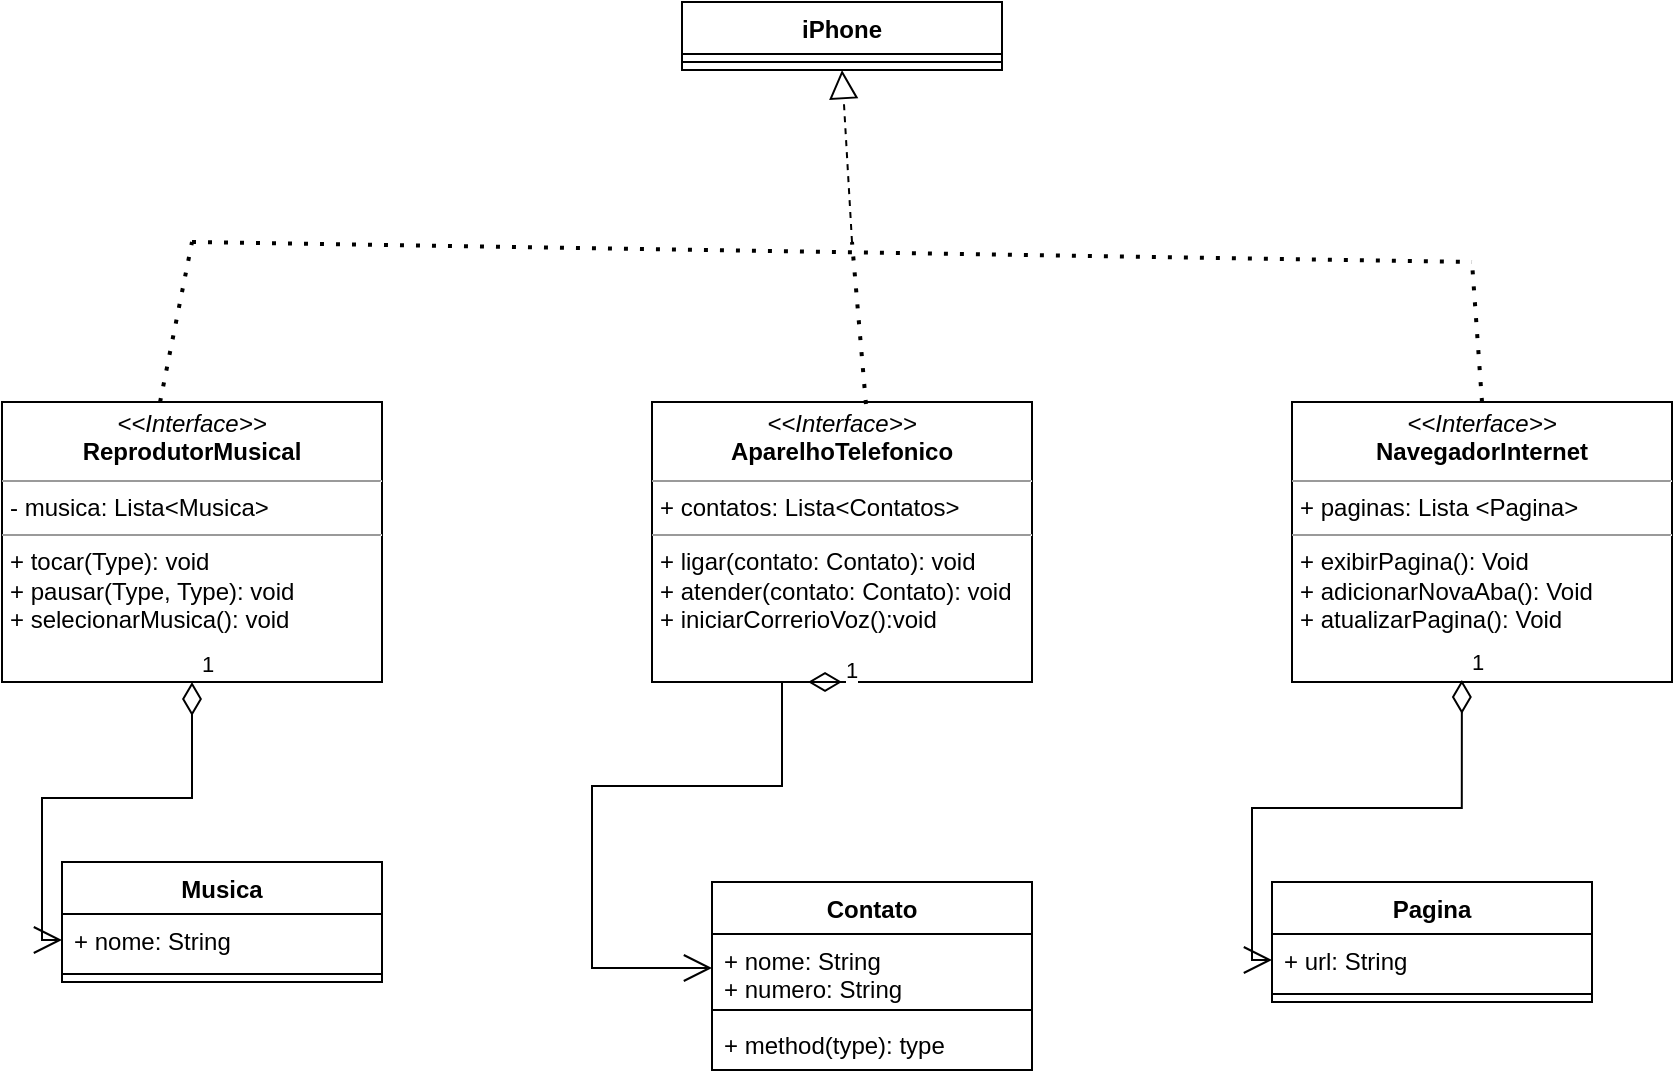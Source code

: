 <mxfile version="21.7.4" type="github">
  <diagram id="C5RBs43oDa-KdzZeNtuy" name="Page-1">
    <mxGraphModel dx="1222" dy="1903" grid="1" gridSize="10" guides="1" tooltips="1" connect="1" arrows="1" fold="1" page="1" pageScale="1" pageWidth="827" pageHeight="1169" math="0" shadow="0">
      <root>
        <mxCell id="WIyWlLk6GJQsqaUBKTNV-0" />
        <mxCell id="WIyWlLk6GJQsqaUBKTNV-1" parent="WIyWlLk6GJQsqaUBKTNV-0" />
        <mxCell id="_orh15pKSghRNKaacK83-1" value="&lt;p style=&quot;margin:0px;margin-top:4px;text-align:center;&quot;&gt;&lt;i&gt;&amp;lt;&amp;lt;Interface&amp;gt;&amp;gt;&lt;/i&gt;&lt;br&gt;&lt;b&gt;ReprodutorMusical&lt;/b&gt;&lt;/p&gt;&lt;hr size=&quot;1&quot;&gt;&lt;p style=&quot;margin:0px;margin-left:4px;&quot;&gt;- musica: Lista&amp;lt;Musica&amp;gt;&lt;br&gt;&lt;/p&gt;&lt;hr size=&quot;1&quot;&gt;&lt;p style=&quot;margin:0px;margin-left:4px;&quot;&gt;+ tocar(Type): void&lt;br&gt;+ pausar(Type, Type): void&lt;/p&gt;&lt;p style=&quot;margin:0px;margin-left:4px;&quot;&gt;+ selecionarMusica(): void&lt;br&gt;&lt;/p&gt;" style="verticalAlign=top;align=left;overflow=fill;fontSize=12;fontFamily=Helvetica;html=1;whiteSpace=wrap;" vertex="1" parent="WIyWlLk6GJQsqaUBKTNV-1">
          <mxGeometry x="205" y="120" width="190" height="140" as="geometry" />
        </mxCell>
        <mxCell id="_orh15pKSghRNKaacK83-2" value="Musica" style="swimlane;fontStyle=1;align=center;verticalAlign=top;childLayout=stackLayout;horizontal=1;startSize=26;horizontalStack=0;resizeParent=1;resizeParentMax=0;resizeLast=0;collapsible=1;marginBottom=0;whiteSpace=wrap;html=1;" vertex="1" parent="WIyWlLk6GJQsqaUBKTNV-1">
          <mxGeometry x="235" y="350" width="160" height="60" as="geometry" />
        </mxCell>
        <mxCell id="_orh15pKSghRNKaacK83-3" value="+ nome: String" style="text;strokeColor=none;fillColor=none;align=left;verticalAlign=top;spacingLeft=4;spacingRight=4;overflow=hidden;rotatable=0;points=[[0,0.5],[1,0.5]];portConstraint=eastwest;whiteSpace=wrap;html=1;" vertex="1" parent="_orh15pKSghRNKaacK83-2">
          <mxGeometry y="26" width="160" height="26" as="geometry" />
        </mxCell>
        <mxCell id="_orh15pKSghRNKaacK83-4" value="" style="line;strokeWidth=1;fillColor=none;align=left;verticalAlign=middle;spacingTop=-1;spacingLeft=3;spacingRight=3;rotatable=0;labelPosition=right;points=[];portConstraint=eastwest;strokeColor=inherit;" vertex="1" parent="_orh15pKSghRNKaacK83-2">
          <mxGeometry y="52" width="160" height="8" as="geometry" />
        </mxCell>
        <mxCell id="_orh15pKSghRNKaacK83-6" value="1" style="endArrow=open;html=1;endSize=12;startArrow=diamondThin;startSize=14;startFill=0;edgeStyle=orthogonalEdgeStyle;align=left;verticalAlign=bottom;rounded=0;entryX=0;entryY=0.5;entryDx=0;entryDy=0;" edge="1" parent="WIyWlLk6GJQsqaUBKTNV-1" source="_orh15pKSghRNKaacK83-1" target="_orh15pKSghRNKaacK83-3">
          <mxGeometry x="-1" y="3" relative="1" as="geometry">
            <mxPoint x="130.95" y="60.04" as="sourcePoint" />
            <mxPoint x="173.04" y="211.998" as="targetPoint" />
          </mxGeometry>
        </mxCell>
        <mxCell id="_orh15pKSghRNKaacK83-8" value="&lt;p style=&quot;margin:0px;margin-top:4px;text-align:center;&quot;&gt;&lt;i&gt;&amp;lt;&amp;lt;Interface&amp;gt;&amp;gt;&lt;/i&gt;&lt;br&gt;&lt;b&gt;AparelhoTelefonico&lt;/b&gt;&lt;br&gt;&lt;/p&gt;&lt;hr size=&quot;1&quot;&gt;&lt;p style=&quot;margin:0px;margin-left:4px;&quot;&gt;+ contatos: Lista&amp;lt;Contatos&amp;gt;&lt;br&gt;&lt;/p&gt;&lt;hr size=&quot;1&quot;&gt;&lt;p style=&quot;margin:0px;margin-left:4px;&quot;&gt;+ ligar(contato: Contato): void&lt;br&gt;+ atender(contato: Contato): void&lt;/p&gt;&lt;p style=&quot;margin:0px;margin-left:4px;&quot;&gt;+ iniciarCorrerioVoz():void&lt;br&gt;&lt;/p&gt;" style="verticalAlign=top;align=left;overflow=fill;fontSize=12;fontFamily=Helvetica;html=1;whiteSpace=wrap;" vertex="1" parent="WIyWlLk6GJQsqaUBKTNV-1">
          <mxGeometry x="530" y="120" width="190" height="140" as="geometry" />
        </mxCell>
        <mxCell id="_orh15pKSghRNKaacK83-9" value="Contato" style="swimlane;fontStyle=1;align=center;verticalAlign=top;childLayout=stackLayout;horizontal=1;startSize=26;horizontalStack=0;resizeParent=1;resizeParentMax=0;resizeLast=0;collapsible=1;marginBottom=0;whiteSpace=wrap;html=1;" vertex="1" parent="WIyWlLk6GJQsqaUBKTNV-1">
          <mxGeometry x="560" y="360" width="160" height="94" as="geometry" />
        </mxCell>
        <mxCell id="_orh15pKSghRNKaacK83-10" value="+ nome: String&lt;br&gt;+ numero: String" style="text;strokeColor=none;fillColor=none;align=left;verticalAlign=top;spacingLeft=4;spacingRight=4;overflow=hidden;rotatable=0;points=[[0,0.5],[1,0.5]];portConstraint=eastwest;whiteSpace=wrap;html=1;" vertex="1" parent="_orh15pKSghRNKaacK83-9">
          <mxGeometry y="26" width="160" height="34" as="geometry" />
        </mxCell>
        <mxCell id="_orh15pKSghRNKaacK83-11" value="" style="line;strokeWidth=1;fillColor=none;align=left;verticalAlign=middle;spacingTop=-1;spacingLeft=3;spacingRight=3;rotatable=0;labelPosition=right;points=[];portConstraint=eastwest;strokeColor=inherit;" vertex="1" parent="_orh15pKSghRNKaacK83-9">
          <mxGeometry y="60" width="160" height="8" as="geometry" />
        </mxCell>
        <mxCell id="_orh15pKSghRNKaacK83-12" value="+ method(type): type" style="text;strokeColor=none;fillColor=none;align=left;verticalAlign=top;spacingLeft=4;spacingRight=4;overflow=hidden;rotatable=0;points=[[0,0.5],[1,0.5]];portConstraint=eastwest;whiteSpace=wrap;html=1;" vertex="1" parent="_orh15pKSghRNKaacK83-9">
          <mxGeometry y="68" width="160" height="26" as="geometry" />
        </mxCell>
        <mxCell id="_orh15pKSghRNKaacK83-13" value="1" style="endArrow=open;html=1;endSize=12;startArrow=diamondThin;startSize=14;startFill=0;edgeStyle=orthogonalEdgeStyle;align=left;verticalAlign=bottom;rounded=0;exitX=0.5;exitY=1;exitDx=0;exitDy=0;entryX=0;entryY=0.5;entryDx=0;entryDy=0;" edge="1" parent="WIyWlLk6GJQsqaUBKTNV-1" source="_orh15pKSghRNKaacK83-8" target="_orh15pKSghRNKaacK83-10">
          <mxGeometry x="-1" y="3" relative="1" as="geometry">
            <mxPoint x="430" y="240" as="sourcePoint" />
            <mxPoint x="380" y="500" as="targetPoint" />
            <Array as="points">
              <mxPoint x="595" y="312" />
              <mxPoint x="500" y="312" />
              <mxPoint x="500" y="403" />
            </Array>
          </mxGeometry>
        </mxCell>
        <mxCell id="_orh15pKSghRNKaacK83-14" value="&lt;p style=&quot;margin:0px;margin-top:4px;text-align:center;&quot;&gt;&lt;i&gt;&amp;lt;&amp;lt;Interface&amp;gt;&amp;gt;&lt;/i&gt;&lt;br&gt;&lt;b&gt;NavegadorInternet&lt;/b&gt;&lt;br&gt;&lt;/p&gt;&lt;hr size=&quot;1&quot;&gt;&lt;p style=&quot;margin:0px;margin-left:4px;&quot;&gt;+ paginas: Lista &amp;lt;Pagina&amp;gt;&lt;/p&gt;&lt;hr size=&quot;1&quot;&gt;&lt;p style=&quot;margin:0px;margin-left:4px;&quot;&gt;+ exibirPagina(): Void&lt;br&gt;+ adicionarNovaAba(): Void&lt;br&gt;&lt;/p&gt;&lt;p style=&quot;margin:0px;margin-left:4px;&quot;&gt;+ atualizarPagina(): Void&lt;br&gt;&lt;/p&gt;" style="verticalAlign=top;align=left;overflow=fill;fontSize=12;fontFamily=Helvetica;html=1;whiteSpace=wrap;" vertex="1" parent="WIyWlLk6GJQsqaUBKTNV-1">
          <mxGeometry x="850" y="120" width="190" height="140" as="geometry" />
        </mxCell>
        <mxCell id="_orh15pKSghRNKaacK83-15" value="Pagina" style="swimlane;fontStyle=1;align=center;verticalAlign=top;childLayout=stackLayout;horizontal=1;startSize=26;horizontalStack=0;resizeParent=1;resizeParentMax=0;resizeLast=0;collapsible=1;marginBottom=0;whiteSpace=wrap;html=1;" vertex="1" parent="WIyWlLk6GJQsqaUBKTNV-1">
          <mxGeometry x="840" y="360" width="160" height="60" as="geometry" />
        </mxCell>
        <mxCell id="_orh15pKSghRNKaacK83-16" value="+ url: String" style="text;strokeColor=none;fillColor=none;align=left;verticalAlign=top;spacingLeft=4;spacingRight=4;overflow=hidden;rotatable=0;points=[[0,0.5],[1,0.5]];portConstraint=eastwest;whiteSpace=wrap;html=1;" vertex="1" parent="_orh15pKSghRNKaacK83-15">
          <mxGeometry y="26" width="160" height="26" as="geometry" />
        </mxCell>
        <mxCell id="_orh15pKSghRNKaacK83-17" value="" style="line;strokeWidth=1;fillColor=none;align=left;verticalAlign=middle;spacingTop=-1;spacingLeft=3;spacingRight=3;rotatable=0;labelPosition=right;points=[];portConstraint=eastwest;strokeColor=inherit;" vertex="1" parent="_orh15pKSghRNKaacK83-15">
          <mxGeometry y="52" width="160" height="8" as="geometry" />
        </mxCell>
        <mxCell id="_orh15pKSghRNKaacK83-19" value="1" style="endArrow=open;html=1;endSize=12;startArrow=diamondThin;startSize=14;startFill=0;edgeStyle=orthogonalEdgeStyle;align=left;verticalAlign=bottom;rounded=0;entryX=0;entryY=0.5;entryDx=0;entryDy=0;exitX=0.447;exitY=0.993;exitDx=0;exitDy=0;exitPerimeter=0;" edge="1" parent="WIyWlLk6GJQsqaUBKTNV-1" source="_orh15pKSghRNKaacK83-14" target="_orh15pKSghRNKaacK83-16">
          <mxGeometry x="-1" y="3" relative="1" as="geometry">
            <mxPoint x="940" y="300" as="sourcePoint" />
            <mxPoint x="960" y="250" as="targetPoint" />
          </mxGeometry>
        </mxCell>
        <mxCell id="_orh15pKSghRNKaacK83-20" value="iPhone" style="swimlane;fontStyle=1;align=center;verticalAlign=top;childLayout=stackLayout;horizontal=1;startSize=26;horizontalStack=0;resizeParent=1;resizeParentMax=0;resizeLast=0;collapsible=1;marginBottom=0;whiteSpace=wrap;html=1;" vertex="1" parent="WIyWlLk6GJQsqaUBKTNV-1">
          <mxGeometry x="545" y="-80" width="160" height="34" as="geometry" />
        </mxCell>
        <mxCell id="_orh15pKSghRNKaacK83-22" value="" style="line;strokeWidth=1;fillColor=none;align=left;verticalAlign=middle;spacingTop=-1;spacingLeft=3;spacingRight=3;rotatable=0;labelPosition=right;points=[];portConstraint=eastwest;strokeColor=inherit;" vertex="1" parent="_orh15pKSghRNKaacK83-20">
          <mxGeometry y="26" width="160" height="8" as="geometry" />
        </mxCell>
        <mxCell id="_orh15pKSghRNKaacK83-24" value="" style="endArrow=block;dashed=1;endFill=0;endSize=12;html=1;rounded=0;entryX=0.5;entryY=1;entryDx=0;entryDy=0;" edge="1" parent="WIyWlLk6GJQsqaUBKTNV-1" target="_orh15pKSghRNKaacK83-20">
          <mxGeometry width="160" relative="1" as="geometry">
            <mxPoint x="630" y="40" as="sourcePoint" />
            <mxPoint x="610" y="10" as="targetPoint" />
          </mxGeometry>
        </mxCell>
        <mxCell id="_orh15pKSghRNKaacK83-26" value="" style="endArrow=none;dashed=1;html=1;dashPattern=1 3;strokeWidth=2;rounded=0;exitX=0.416;exitY=0;exitDx=0;exitDy=0;exitPerimeter=0;" edge="1" parent="WIyWlLk6GJQsqaUBKTNV-1" source="_orh15pKSghRNKaacK83-1">
          <mxGeometry width="50" height="50" relative="1" as="geometry">
            <mxPoint x="280" y="90" as="sourcePoint" />
            <mxPoint x="300" y="40" as="targetPoint" />
          </mxGeometry>
        </mxCell>
        <mxCell id="_orh15pKSghRNKaacK83-27" value="" style="endArrow=none;dashed=1;html=1;dashPattern=1 3;strokeWidth=2;rounded=0;exitX=0.563;exitY=0.007;exitDx=0;exitDy=0;exitPerimeter=0;" edge="1" parent="WIyWlLk6GJQsqaUBKTNV-1" source="_orh15pKSghRNKaacK83-8">
          <mxGeometry width="50" height="50" relative="1" as="geometry">
            <mxPoint x="617" y="120" as="sourcePoint" />
            <mxPoint x="630" y="40" as="targetPoint" />
          </mxGeometry>
        </mxCell>
        <mxCell id="_orh15pKSghRNKaacK83-28" value="" style="endArrow=none;dashed=1;html=1;dashPattern=1 3;strokeWidth=2;rounded=0;exitX=0.5;exitY=0;exitDx=0;exitDy=0;" edge="1" parent="WIyWlLk6GJQsqaUBKTNV-1" source="_orh15pKSghRNKaacK83-14">
          <mxGeometry width="50" height="50" relative="1" as="geometry">
            <mxPoint x="940" y="110" as="sourcePoint" />
            <mxPoint x="940" y="50" as="targetPoint" />
          </mxGeometry>
        </mxCell>
        <mxCell id="_orh15pKSghRNKaacK83-29" value="" style="endArrow=none;dashed=1;html=1;dashPattern=1 3;strokeWidth=2;rounded=0;" edge="1" parent="WIyWlLk6GJQsqaUBKTNV-1">
          <mxGeometry width="50" height="50" relative="1" as="geometry">
            <mxPoint x="300" y="40" as="sourcePoint" />
            <mxPoint x="940" y="50" as="targetPoint" />
          </mxGeometry>
        </mxCell>
      </root>
    </mxGraphModel>
  </diagram>
</mxfile>

